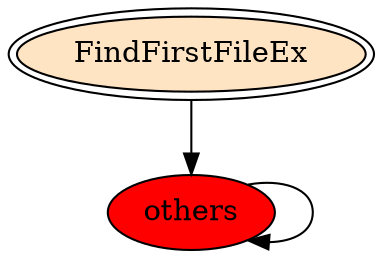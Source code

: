 digraph "./REPORTS/6785/API_PER_CATEGORY/FindFirstFileEx.exe_220_Files and I_O (Local file system)_API_per_Category_Transition_Matrix" {
	FindFirstFileEx [label=FindFirstFileEx fillcolor=bisque peripheries=2 style=filled]
	others [label=others fillcolor=red style=filled]
	FindFirstFileEx -> others [label=""]
	others -> others [label=""]
}
